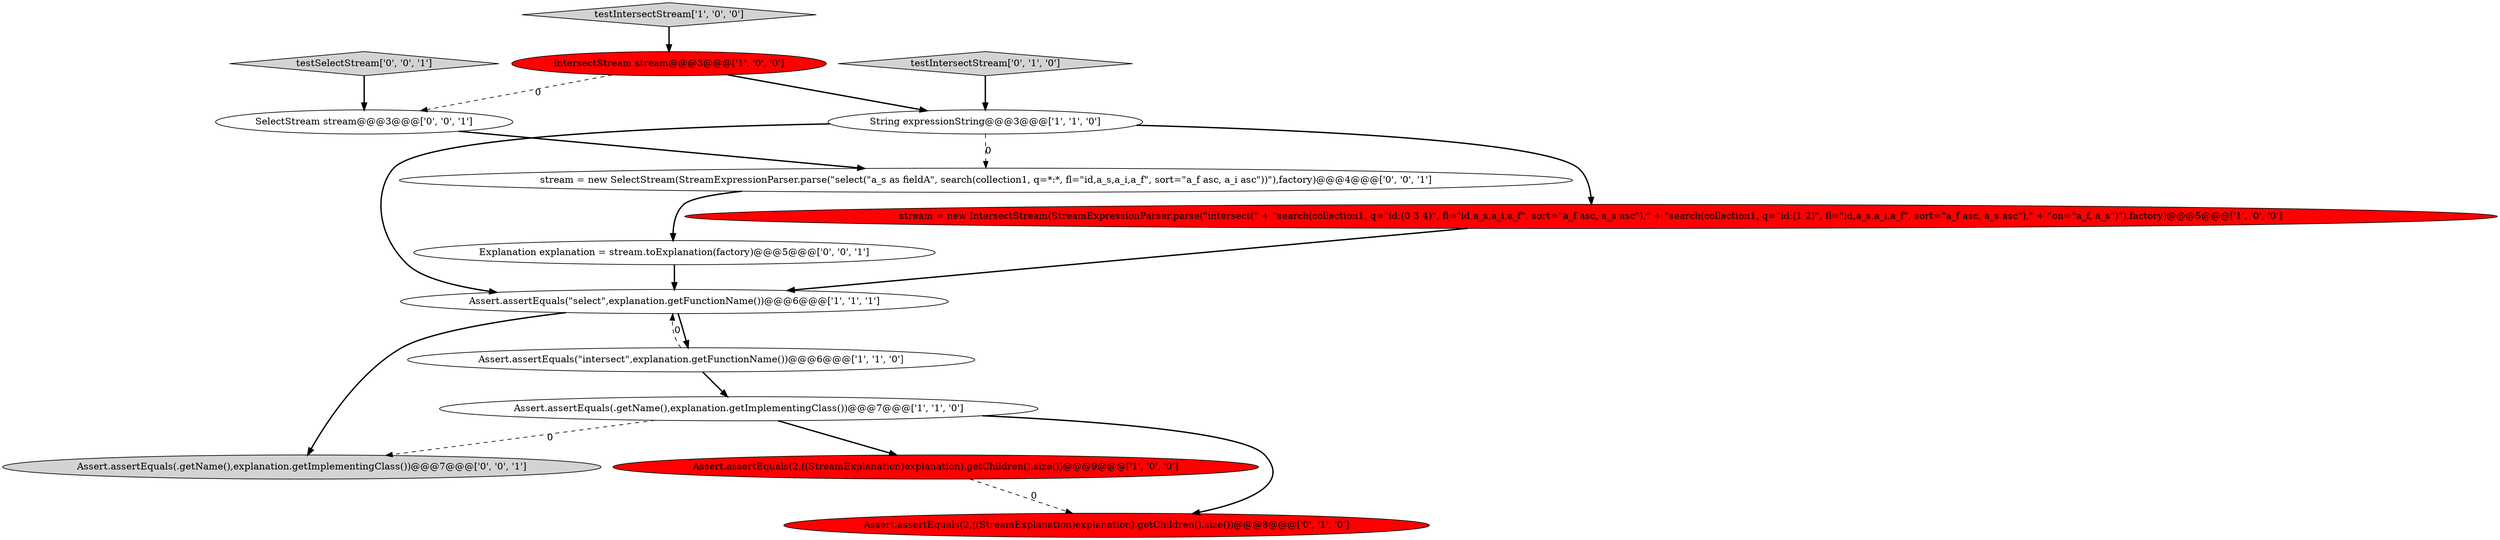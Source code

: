 digraph {
1 [style = filled, label = "Assert.assertEquals(\"select\",explanation.getFunctionName())@@@6@@@['1', '1', '1']", fillcolor = white, shape = ellipse image = "AAA0AAABBB1BBB"];
3 [style = filled, label = "Assert.assertEquals(\"intersect\",explanation.getFunctionName())@@@6@@@['1', '1', '0']", fillcolor = white, shape = ellipse image = "AAA0AAABBB1BBB"];
5 [style = filled, label = "IntersectStream stream@@@3@@@['1', '0', '0']", fillcolor = red, shape = ellipse image = "AAA1AAABBB1BBB"];
6 [style = filled, label = "testIntersectStream['1', '0', '0']", fillcolor = lightgray, shape = diamond image = "AAA0AAABBB1BBB"];
14 [style = filled, label = "testSelectStream['0', '0', '1']", fillcolor = lightgray, shape = diamond image = "AAA0AAABBB3BBB"];
2 [style = filled, label = "String expressionString@@@3@@@['1', '1', '0']", fillcolor = white, shape = ellipse image = "AAA0AAABBB1BBB"];
0 [style = filled, label = "stream = new IntersectStream(StreamExpressionParser.parse(\"intersect(\" + \"search(collection1, q=\"id:(0 3 4)\", fl=\"id,a_s,a_i,a_f\", sort=\"a_f asc, a_s asc\"),\" + \"search(collection1, q=\"id:(1 2)\", fl=\"id,a_s,a_i,a_f\", sort=\"a_f asc, a_s asc\"),\" + \"on=\"a_f, a_s\")\"),factory)@@@5@@@['1', '0', '0']", fillcolor = red, shape = ellipse image = "AAA1AAABBB1BBB"];
7 [style = filled, label = "Assert.assertEquals(2,((StreamExplanation)explanation).getChildren().size())@@@9@@@['1', '0', '0']", fillcolor = red, shape = ellipse image = "AAA1AAABBB1BBB"];
9 [style = filled, label = "testIntersectStream['0', '1', '0']", fillcolor = lightgray, shape = diamond image = "AAA0AAABBB2BBB"];
12 [style = filled, label = "Explanation explanation = stream.toExplanation(factory)@@@5@@@['0', '0', '1']", fillcolor = white, shape = ellipse image = "AAA0AAABBB3BBB"];
10 [style = filled, label = "Assert.assertEquals(.getName(),explanation.getImplementingClass())@@@7@@@['0', '0', '1']", fillcolor = lightgray, shape = ellipse image = "AAA0AAABBB3BBB"];
13 [style = filled, label = "stream = new SelectStream(StreamExpressionParser.parse(\"select(\"a_s as fieldA\", search(collection1, q=*:*, fl=\"id,a_s,a_i,a_f\", sort=\"a_f asc, a_i asc\"))\"),factory)@@@4@@@['0', '0', '1']", fillcolor = white, shape = ellipse image = "AAA0AAABBB3BBB"];
4 [style = filled, label = "Assert.assertEquals(.getName(),explanation.getImplementingClass())@@@7@@@['1', '1', '0']", fillcolor = white, shape = ellipse image = "AAA0AAABBB1BBB"];
8 [style = filled, label = "Assert.assertEquals(2,((StreamExplanation)explanation).getChildren().size())@@@8@@@['0', '1', '0']", fillcolor = red, shape = ellipse image = "AAA1AAABBB2BBB"];
11 [style = filled, label = "SelectStream stream@@@3@@@['0', '0', '1']", fillcolor = white, shape = ellipse image = "AAA0AAABBB3BBB"];
1->3 [style = bold, label=""];
4->8 [style = bold, label=""];
6->5 [style = bold, label=""];
5->2 [style = bold, label=""];
2->0 [style = bold, label=""];
13->12 [style = bold, label=""];
4->10 [style = dashed, label="0"];
5->11 [style = dashed, label="0"];
1->10 [style = bold, label=""];
12->1 [style = bold, label=""];
9->2 [style = bold, label=""];
3->4 [style = bold, label=""];
0->1 [style = bold, label=""];
2->1 [style = bold, label=""];
14->11 [style = bold, label=""];
4->7 [style = bold, label=""];
11->13 [style = bold, label=""];
2->13 [style = dashed, label="0"];
3->1 [style = dashed, label="0"];
7->8 [style = dashed, label="0"];
}
